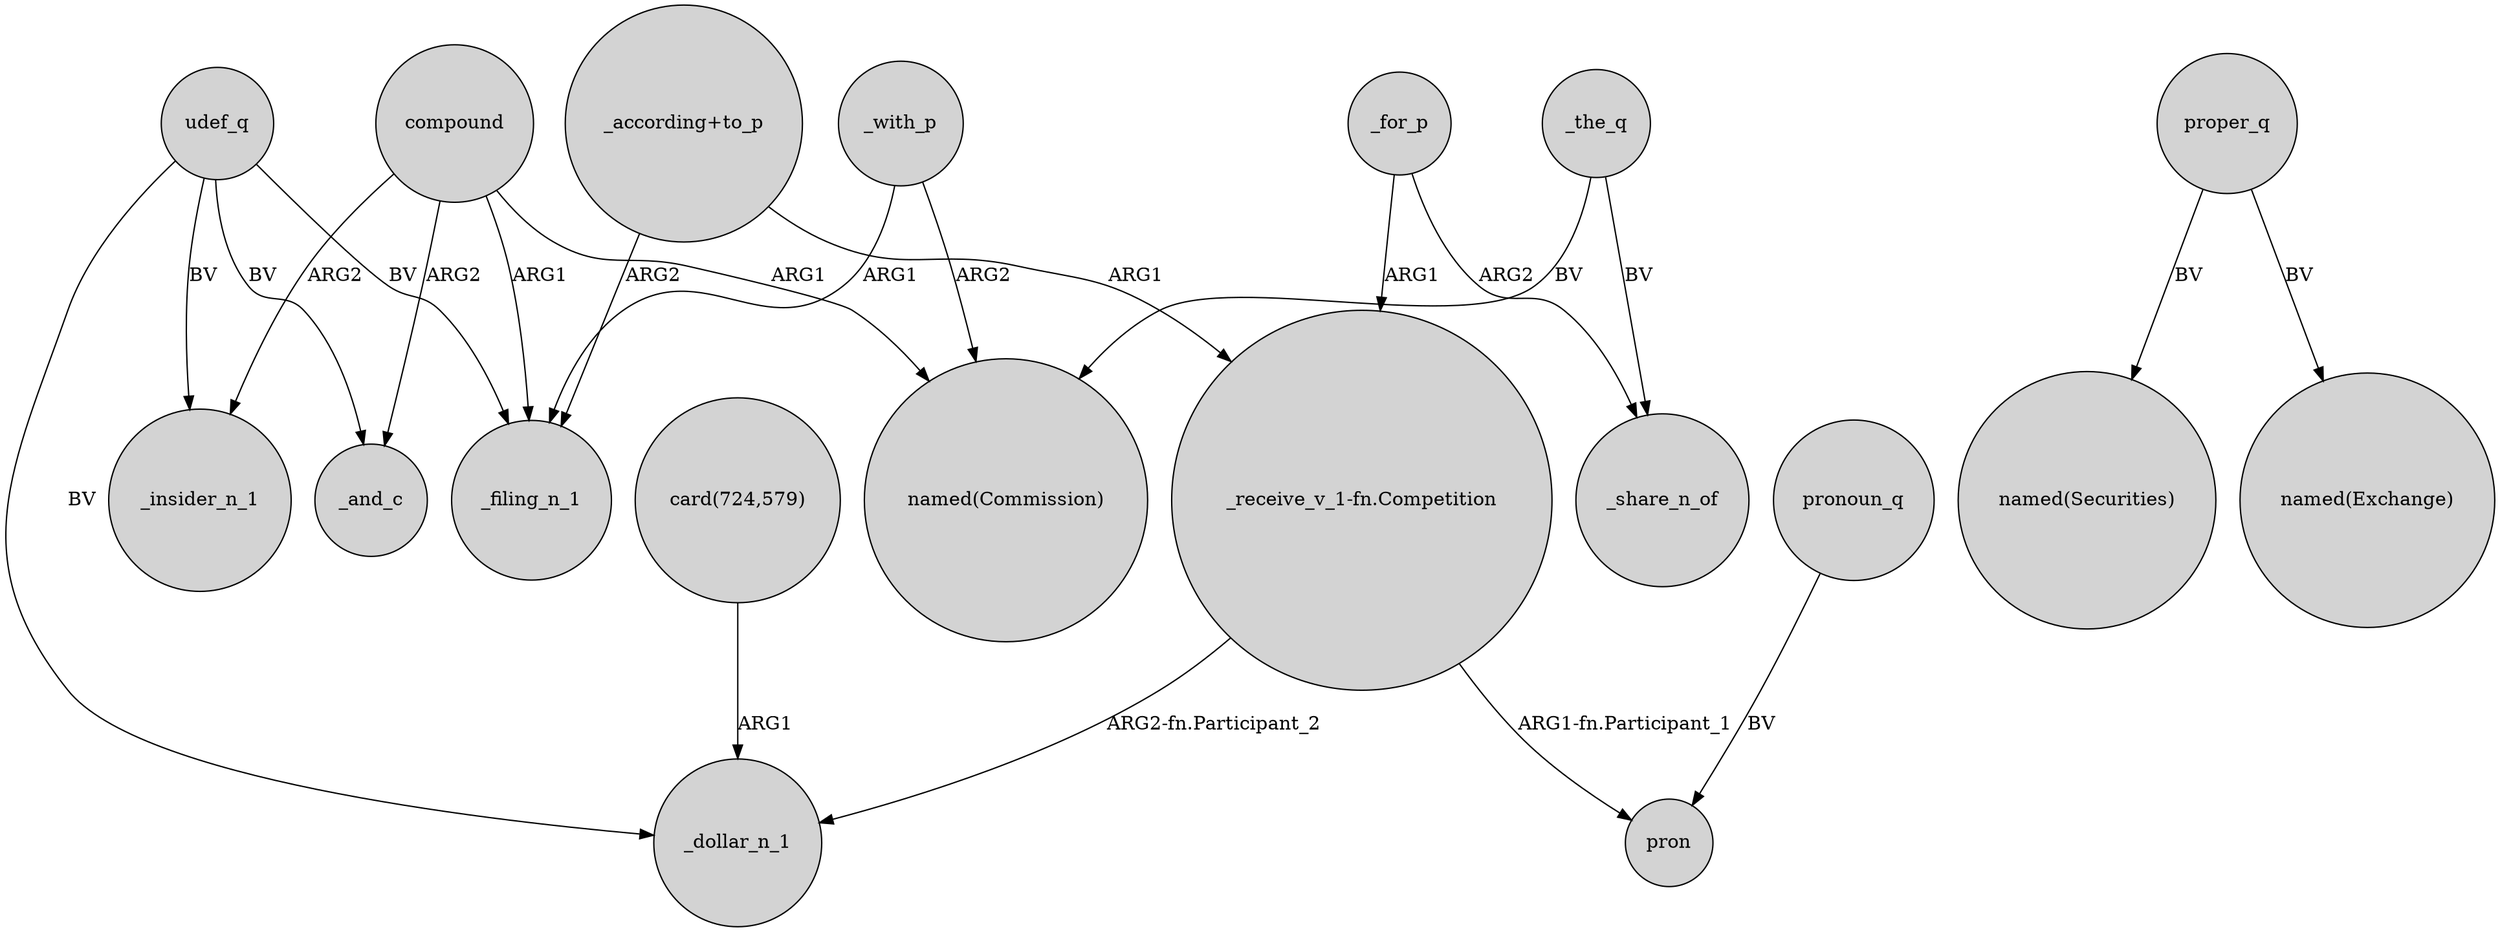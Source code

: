 digraph {
	node [shape=circle style=filled]
	_for_p -> "_receive_v_1-fn.Competition" [label=ARG1]
	compound -> "named(Commission)" [label=ARG1]
	_for_p -> _share_n_of [label=ARG2]
	proper_q -> "named(Securities)" [label=BV]
	"_receive_v_1-fn.Competition" -> _dollar_n_1 [label="ARG2-fn.Participant_2"]
	"_according+to_p" -> "_receive_v_1-fn.Competition" [label=ARG1]
	udef_q -> _insider_n_1 [label=BV]
	_the_q -> _share_n_of [label=BV]
	udef_q -> _filing_n_1 [label=BV]
	compound -> _filing_n_1 [label=ARG1]
	udef_q -> _and_c [label=BV]
	proper_q -> "named(Exchange)" [label=BV]
	compound -> _and_c [label=ARG2]
	"_receive_v_1-fn.Competition" -> pron [label="ARG1-fn.Participant_1"]
	_the_q -> "named(Commission)" [label=BV]
	pronoun_q -> pron [label=BV]
	"_according+to_p" -> _filing_n_1 [label=ARG2]
	_with_p -> "named(Commission)" [label=ARG2]
	udef_q -> _dollar_n_1 [label=BV]
	"card(724,579)" -> _dollar_n_1 [label=ARG1]
	_with_p -> _filing_n_1 [label=ARG1]
	compound -> _insider_n_1 [label=ARG2]
}
